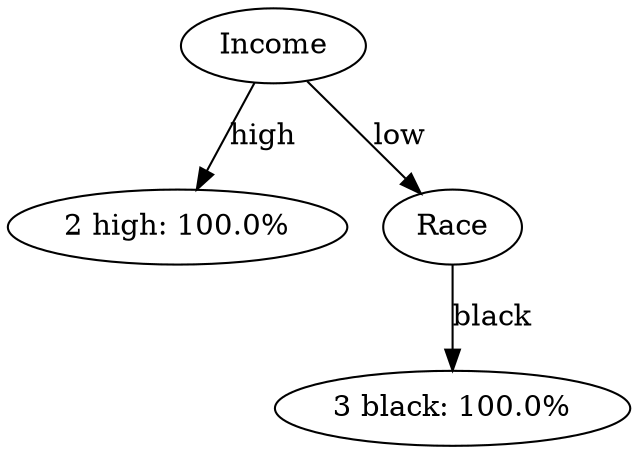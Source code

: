 digraph root {
	Income [label=Income]
	"Income-high" [label="2 high: 100.0%"]
	Income -> "Income-high" [label=high]
	Race [label=Race]
	"Race-black" [label="3 black: 100.0%"]
	Race -> "Race-black" [label=black]
	Income -> Race [label=low]
}
